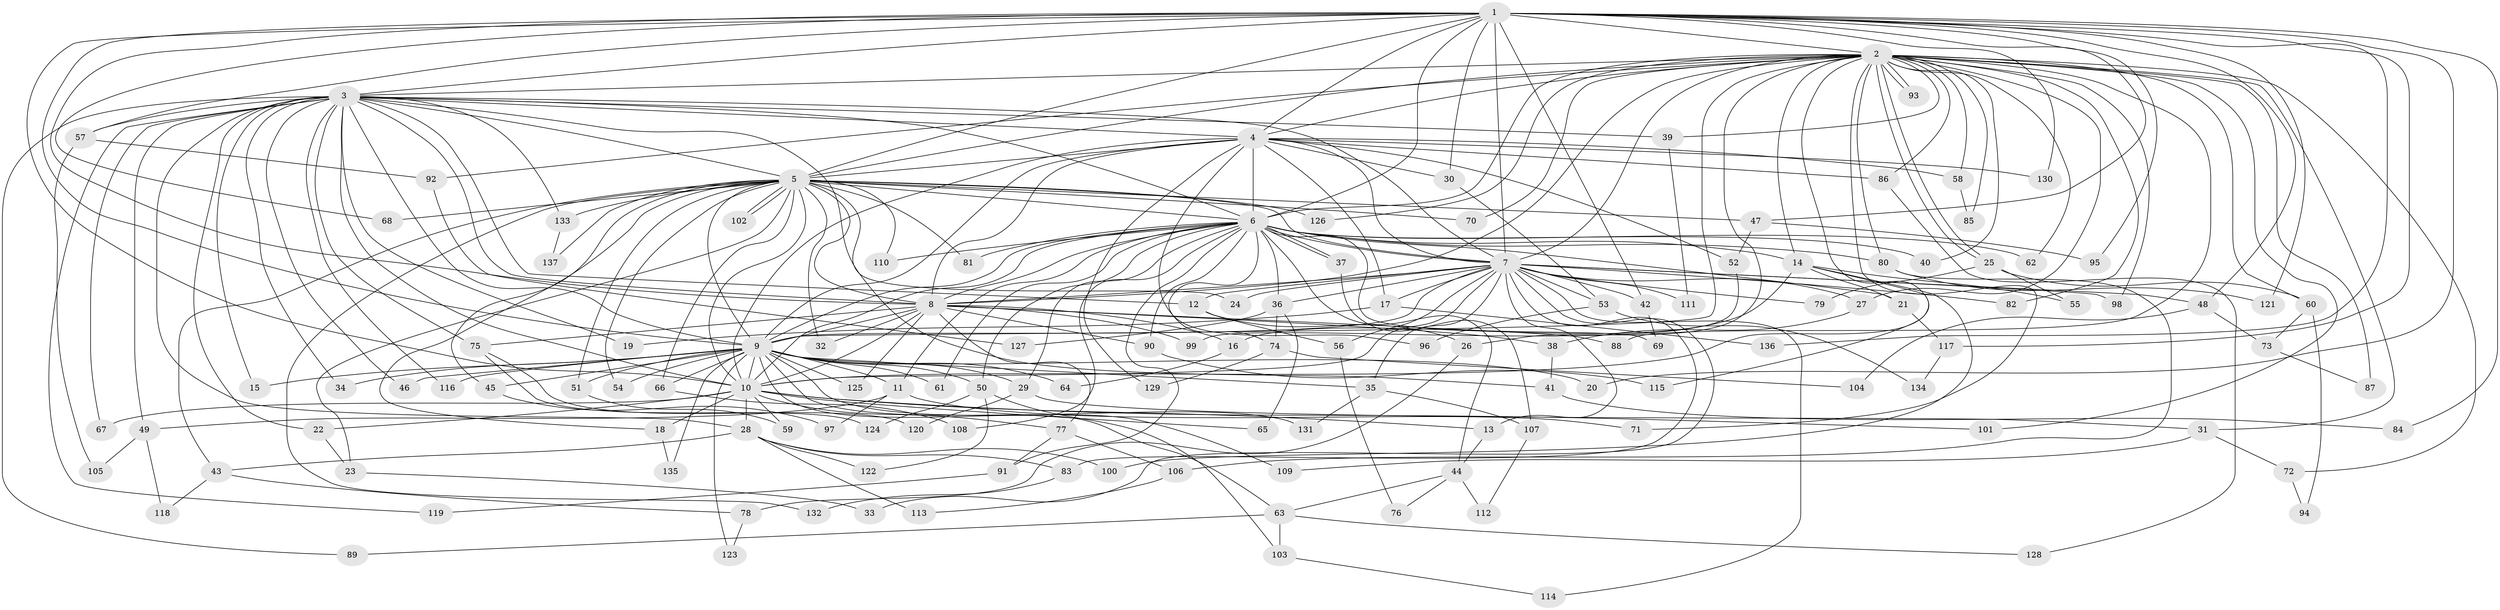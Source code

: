 // coarse degree distribution, {5: 0.11594202898550725, 18: 0.014492753623188406, 4: 0.14492753623188406, 25: 0.014492753623188406, 2: 0.2463768115942029, 6: 0.028985507246376812, 7: 0.028985507246376812, 3: 0.2753623188405797, 15: 0.028985507246376812, 26: 0.014492753623188406, 1: 0.028985507246376812, 24: 0.014492753623188406, 23: 0.028985507246376812, 22: 0.014492753623188406}
// Generated by graph-tools (version 1.1) at 2025/36/03/04/25 23:36:21]
// undirected, 137 vertices, 299 edges
graph export_dot {
  node [color=gray90,style=filled];
  1;
  2;
  3;
  4;
  5;
  6;
  7;
  8;
  9;
  10;
  11;
  12;
  13;
  14;
  15;
  16;
  17;
  18;
  19;
  20;
  21;
  22;
  23;
  24;
  25;
  26;
  27;
  28;
  29;
  30;
  31;
  32;
  33;
  34;
  35;
  36;
  37;
  38;
  39;
  40;
  41;
  42;
  43;
  44;
  45;
  46;
  47;
  48;
  49;
  50;
  51;
  52;
  53;
  54;
  55;
  56;
  57;
  58;
  59;
  60;
  61;
  62;
  63;
  64;
  65;
  66;
  67;
  68;
  69;
  70;
  71;
  72;
  73;
  74;
  75;
  76;
  77;
  78;
  79;
  80;
  81;
  82;
  83;
  84;
  85;
  86;
  87;
  88;
  89;
  90;
  91;
  92;
  93;
  94;
  95;
  96;
  97;
  98;
  99;
  100;
  101;
  102;
  103;
  104;
  105;
  106;
  107;
  108;
  109;
  110;
  111;
  112;
  113;
  114;
  115;
  116;
  117;
  118;
  119;
  120;
  121;
  122;
  123;
  124;
  125;
  126;
  127;
  128;
  129;
  130;
  131;
  132;
  133;
  134;
  135;
  136;
  137;
  1 -- 2;
  1 -- 3;
  1 -- 4;
  1 -- 5;
  1 -- 6;
  1 -- 7;
  1 -- 8;
  1 -- 9;
  1 -- 10;
  1 -- 20;
  1 -- 30;
  1 -- 42;
  1 -- 47;
  1 -- 48;
  1 -- 57;
  1 -- 68;
  1 -- 84;
  1 -- 95;
  1 -- 117;
  1 -- 121;
  1 -- 130;
  1 -- 136;
  2 -- 3;
  2 -- 4;
  2 -- 5;
  2 -- 6;
  2 -- 7;
  2 -- 8;
  2 -- 9;
  2 -- 10;
  2 -- 14;
  2 -- 25;
  2 -- 25;
  2 -- 26;
  2 -- 27;
  2 -- 31;
  2 -- 39;
  2 -- 40;
  2 -- 58;
  2 -- 60;
  2 -- 62;
  2 -- 70;
  2 -- 71;
  2 -- 72;
  2 -- 80;
  2 -- 82;
  2 -- 85;
  2 -- 86;
  2 -- 87;
  2 -- 88;
  2 -- 92;
  2 -- 93;
  2 -- 93;
  2 -- 98;
  2 -- 101;
  2 -- 126;
  3 -- 4;
  3 -- 5;
  3 -- 6;
  3 -- 7;
  3 -- 8;
  3 -- 9;
  3 -- 10;
  3 -- 12;
  3 -- 15;
  3 -- 19;
  3 -- 22;
  3 -- 28;
  3 -- 34;
  3 -- 39;
  3 -- 41;
  3 -- 46;
  3 -- 49;
  3 -- 57;
  3 -- 67;
  3 -- 75;
  3 -- 89;
  3 -- 116;
  3 -- 119;
  3 -- 133;
  4 -- 5;
  4 -- 6;
  4 -- 7;
  4 -- 8;
  4 -- 9;
  4 -- 10;
  4 -- 17;
  4 -- 30;
  4 -- 52;
  4 -- 58;
  4 -- 86;
  4 -- 96;
  4 -- 129;
  4 -- 130;
  5 -- 6;
  5 -- 7;
  5 -- 8;
  5 -- 9;
  5 -- 10;
  5 -- 18;
  5 -- 23;
  5 -- 24;
  5 -- 32;
  5 -- 43;
  5 -- 45;
  5 -- 47;
  5 -- 51;
  5 -- 54;
  5 -- 66;
  5 -- 68;
  5 -- 70;
  5 -- 81;
  5 -- 102;
  5 -- 102;
  5 -- 110;
  5 -- 126;
  5 -- 132;
  5 -- 133;
  5 -- 137;
  6 -- 7;
  6 -- 8;
  6 -- 9;
  6 -- 10;
  6 -- 11;
  6 -- 14;
  6 -- 21;
  6 -- 29;
  6 -- 36;
  6 -- 37;
  6 -- 37;
  6 -- 40;
  6 -- 44;
  6 -- 50;
  6 -- 61;
  6 -- 62;
  6 -- 69;
  6 -- 74;
  6 -- 80;
  6 -- 81;
  6 -- 90;
  6 -- 91;
  6 -- 108;
  6 -- 110;
  7 -- 8;
  7 -- 9;
  7 -- 10;
  7 -- 12;
  7 -- 13;
  7 -- 17;
  7 -- 24;
  7 -- 27;
  7 -- 33;
  7 -- 35;
  7 -- 36;
  7 -- 42;
  7 -- 48;
  7 -- 53;
  7 -- 56;
  7 -- 79;
  7 -- 82;
  7 -- 83;
  7 -- 98;
  7 -- 111;
  7 -- 114;
  8 -- 9;
  8 -- 10;
  8 -- 16;
  8 -- 32;
  8 -- 38;
  8 -- 75;
  8 -- 77;
  8 -- 88;
  8 -- 90;
  8 -- 99;
  8 -- 125;
  9 -- 10;
  9 -- 11;
  9 -- 15;
  9 -- 20;
  9 -- 29;
  9 -- 34;
  9 -- 35;
  9 -- 45;
  9 -- 46;
  9 -- 50;
  9 -- 51;
  9 -- 54;
  9 -- 61;
  9 -- 63;
  9 -- 64;
  9 -- 66;
  9 -- 109;
  9 -- 116;
  9 -- 123;
  9 -- 125;
  9 -- 131;
  9 -- 135;
  10 -- 13;
  10 -- 18;
  10 -- 22;
  10 -- 28;
  10 -- 59;
  10 -- 65;
  10 -- 67;
  10 -- 77;
  10 -- 101;
  11 -- 49;
  11 -- 71;
  11 -- 97;
  12 -- 26;
  12 -- 56;
  13 -- 44;
  14 -- 16;
  14 -- 21;
  14 -- 55;
  14 -- 100;
  14 -- 115;
  16 -- 64;
  17 -- 19;
  17 -- 136;
  18 -- 135;
  21 -- 117;
  22 -- 23;
  23 -- 33;
  25 -- 55;
  25 -- 60;
  25 -- 79;
  26 -- 78;
  27 -- 38;
  28 -- 43;
  28 -- 83;
  28 -- 100;
  28 -- 113;
  28 -- 122;
  29 -- 31;
  29 -- 120;
  30 -- 53;
  31 -- 72;
  31 -- 109;
  35 -- 107;
  35 -- 131;
  36 -- 65;
  36 -- 74;
  36 -- 127;
  37 -- 107;
  38 -- 41;
  39 -- 111;
  41 -- 84;
  42 -- 69;
  43 -- 78;
  43 -- 118;
  44 -- 63;
  44 -- 76;
  44 -- 112;
  45 -- 97;
  47 -- 52;
  47 -- 95;
  48 -- 73;
  48 -- 104;
  49 -- 105;
  49 -- 118;
  50 -- 103;
  50 -- 122;
  50 -- 124;
  51 -- 59;
  52 -- 99;
  53 -- 96;
  53 -- 134;
  56 -- 76;
  57 -- 92;
  57 -- 105;
  58 -- 85;
  60 -- 73;
  60 -- 94;
  63 -- 89;
  63 -- 103;
  63 -- 128;
  66 -- 108;
  72 -- 94;
  73 -- 87;
  74 -- 104;
  74 -- 129;
  75 -- 120;
  75 -- 124;
  77 -- 91;
  77 -- 106;
  78 -- 123;
  80 -- 106;
  80 -- 121;
  83 -- 132;
  86 -- 128;
  90 -- 115;
  91 -- 119;
  92 -- 127;
  103 -- 114;
  106 -- 113;
  107 -- 112;
  117 -- 134;
  133 -- 137;
}
